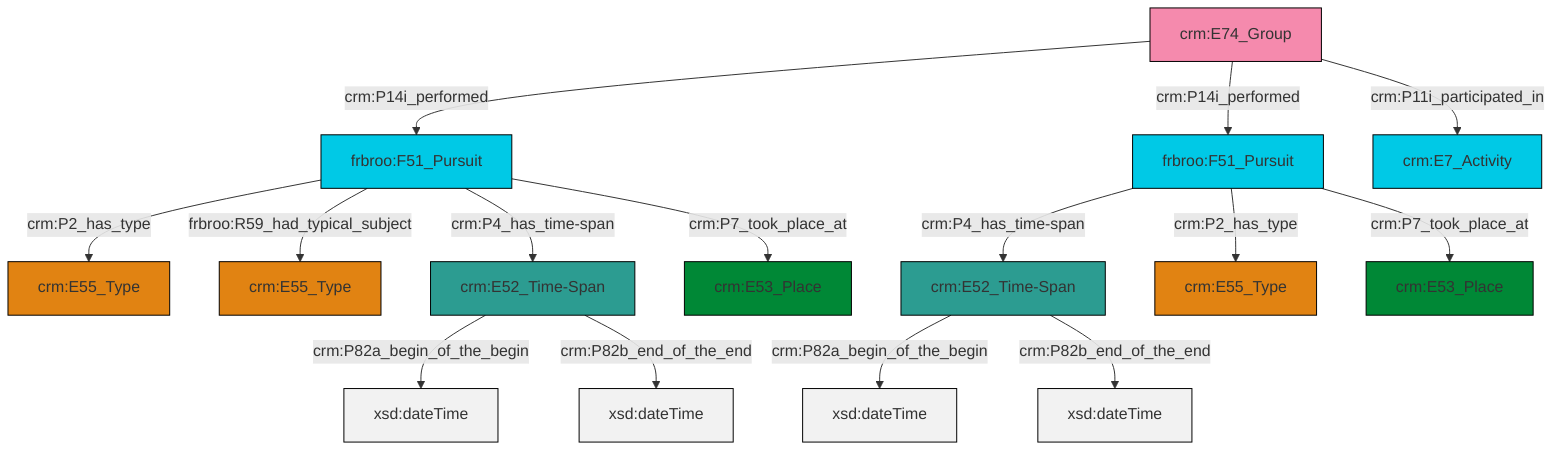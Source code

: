 graph TD
classDef Literal fill:#f2f2f2,stroke:#000000;
classDef CRM_Entity fill:#FFFFFF,stroke:#000000;
classDef Temporal_Entity fill:#00C9E6, stroke:#000000;
classDef Type fill:#E18312, stroke:#000000;
classDef Time-Span fill:#2C9C91, stroke:#000000;
classDef Appellation fill:#FFEB7F, stroke:#000000;
classDef Place fill:#008836, stroke:#000000;
classDef Persistent_Item fill:#B266B2, stroke:#000000;
classDef Conceptual_Object fill:#FFD700, stroke:#000000;
classDef Physical_Thing fill:#D2B48C, stroke:#000000;
classDef Actor fill:#f58aad, stroke:#000000;
classDef PC_Classes fill:#4ce600, stroke:#000000;
classDef Multi fill:#cccccc,stroke:#000000;

7["crm:E74_Group"]:::Actor -->|crm:P14i_performed| 8["frbroo:F51_Pursuit"]:::Temporal_Entity
13["frbroo:F51_Pursuit"]:::Temporal_Entity -->|crm:P4_has_time-span| 3["crm:E52_Time-Span"]:::Time-Span
14["crm:E52_Time-Span"]:::Time-Span -->|crm:P82a_begin_of_the_begin| 15[xsd:dateTime]:::Literal
8["frbroo:F51_Pursuit"]:::Temporal_Entity -->|crm:P2_has_type| 0["crm:E55_Type"]:::Type
3["crm:E52_Time-Span"]:::Time-Span -->|crm:P82a_begin_of_the_begin| 17[xsd:dateTime]:::Literal
8["frbroo:F51_Pursuit"]:::Temporal_Entity -->|frbroo:R59_had_typical_subject| 5["crm:E55_Type"]:::Type
8["frbroo:F51_Pursuit"]:::Temporal_Entity -->|crm:P4_has_time-span| 14["crm:E52_Time-Span"]:::Time-Span
13["frbroo:F51_Pursuit"]:::Temporal_Entity -->|crm:P2_has_type| 9["crm:E55_Type"]:::Type
3["crm:E52_Time-Span"]:::Time-Span -->|crm:P82b_end_of_the_end| 19[xsd:dateTime]:::Literal
13["frbroo:F51_Pursuit"]:::Temporal_Entity -->|crm:P7_took_place_at| 21["crm:E53_Place"]:::Place
8["frbroo:F51_Pursuit"]:::Temporal_Entity -->|crm:P7_took_place_at| 22["crm:E53_Place"]:::Place
7["crm:E74_Group"]:::Actor -->|crm:P14i_performed| 13["frbroo:F51_Pursuit"]:::Temporal_Entity
7["crm:E74_Group"]:::Actor -->|crm:P11i_participated_in| 11["crm:E7_Activity"]:::Temporal_Entity
14["crm:E52_Time-Span"]:::Time-Span -->|crm:P82b_end_of_the_end| 27[xsd:dateTime]:::Literal